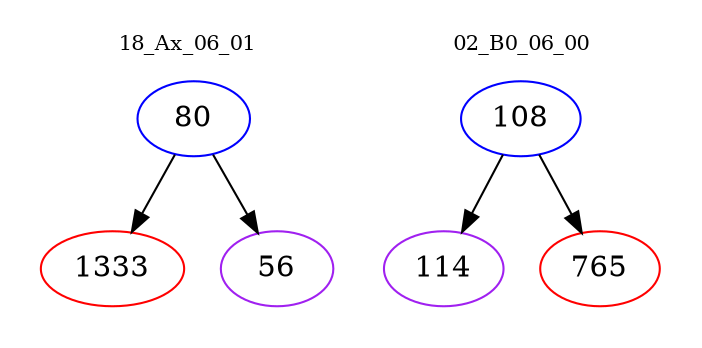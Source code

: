 digraph{
subgraph cluster_0 {
color = white
label = "18_Ax_06_01";
fontsize=10;
T0_80 [label="80", color="blue"]
T0_80 -> T0_1333 [color="black"]
T0_1333 [label="1333", color="red"]
T0_80 -> T0_56 [color="black"]
T0_56 [label="56", color="purple"]
}
subgraph cluster_1 {
color = white
label = "02_B0_06_00";
fontsize=10;
T1_108 [label="108", color="blue"]
T1_108 -> T1_114 [color="black"]
T1_114 [label="114", color="purple"]
T1_108 -> T1_765 [color="black"]
T1_765 [label="765", color="red"]
}
}
